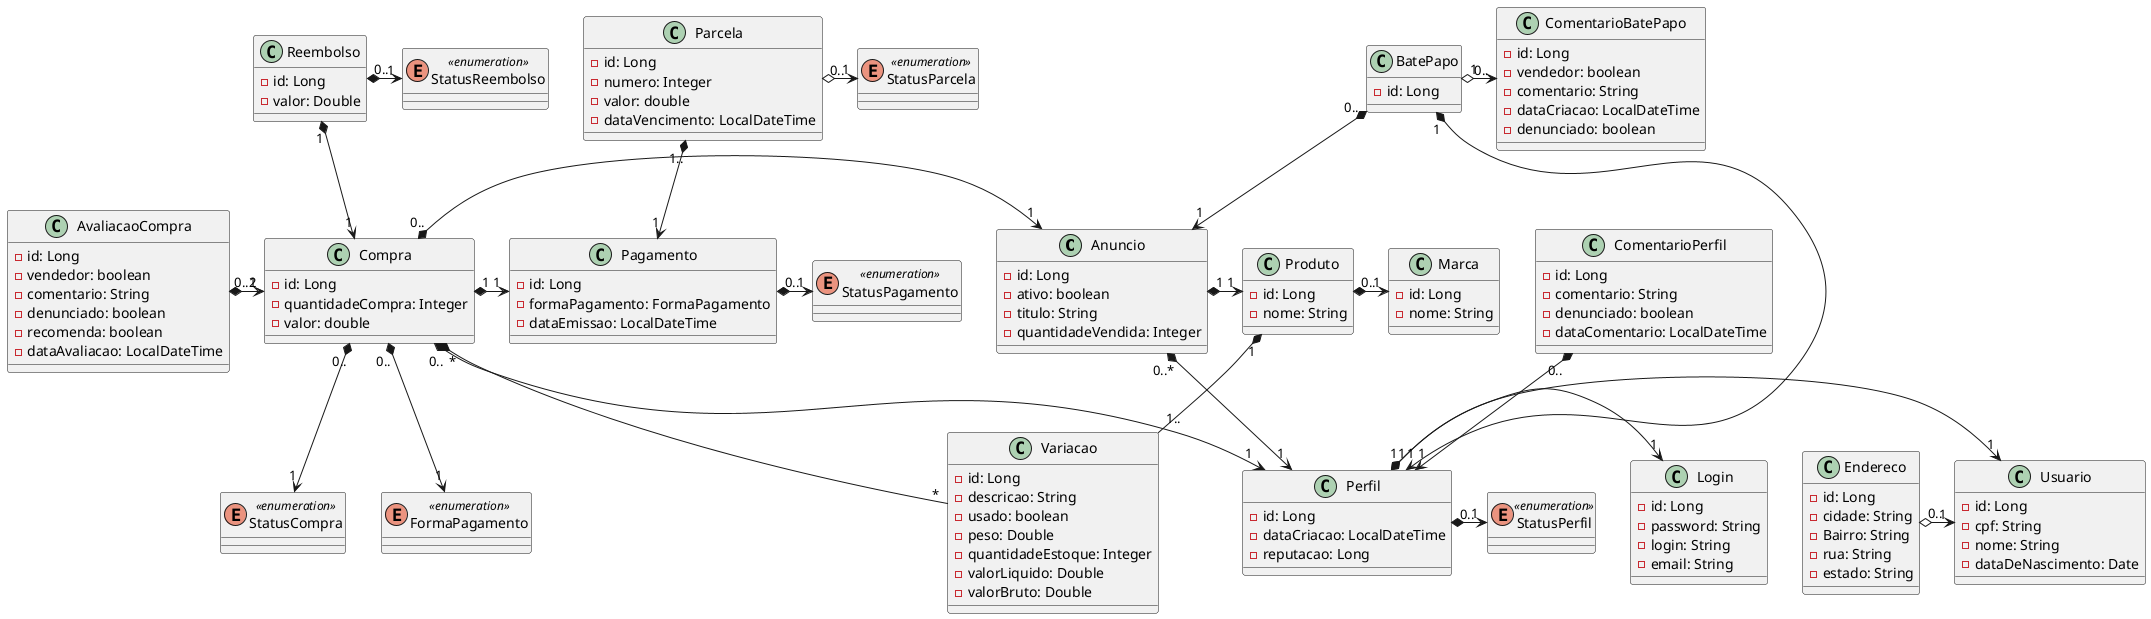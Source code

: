@startuml
'https://plantuml.com/class-diagram

class Anuncio {
  - id: Long
  - ativo: boolean
  - titulo: String
  - quantidadeVendida: Integer
}
class AvaliacaoCompra {
  - id: Long
  - vendedor: boolean
  - comentario: String
  - denunciado: boolean
  - recomenda: boolean
  - dataAvaliacao: LocalDateTime
}
class BatePapo {
  - id: Long
}
class ComentarioBatePapo {
  - id: Long
  - vendedor: boolean
  - comentario: String
  - dataCriacao: LocalDateTime
  - denunciado: boolean
}
class ComentarioPerfil {
  - id: Long
  - comentario: String
  - denunciado: boolean
  - dataComentario: LocalDateTime
}
class Compra {
  - id: Long
  - quantidadeCompra: Integer
  - valor: double
}

class Endereco {
  - id: Long
  - cidade: String
  - Bairro: String
  - rua: String
  - estado: String
}
class Login {
  - id: Long
  - password: String
  - login: String
  - email: String
}
class Marca {
  - id: Long
  - nome: String
}
class Pagamento {
 - id: Long
 - formaPagamento: FormaPagamento
 -  dataEmissao: LocalDateTime
}
class Parcela {
  - id: Long
  - numero: Integer
  - valor: double
  - dataVencimento: LocalDateTime
}
class Perfil {
  - id: Long
  - dataCriacao: LocalDateTime
  - reputacao: Long
}
class Produto {
  - id: Long
  - nome: String
}

class Reembolso {
  - id: Long
  - valor: Double
}
class Usuario {
  - id: Long
  - cpf: String
  - nome: String
  - dataDeNascimento: Date
}
class Variacao {
  - id: Long
  - descricao: String
  - usado: boolean
  - peso: Double
  - quantidadeEstoque: Integer
  - valorLiquido: Double
  - valorBruto: Double
}


enum FormaPagamento << enumeration >>
enum StatusCompra << enumeration >>
enum StatusPagamento << enumeration >>
enum StatusParcela << enumeration >>
enum StatusPerfil << enumeration >>
enum StatusReembolso << enumeration >>

    Anuncio "0..*" *--> "1" Perfil
    Anuncio "1" *-> "1" Produto
    Produto "0.." *-> "1" Marca
    ComentarioPerfil "0.." *--> "1" Perfil
    Perfil "1" *-> "1" Login
    Perfil "1" *-> "1" Usuario
    Endereco "0.." o-> "1" Usuario
    Produto "1" *-- "1.." Variacao
    Compra "*" *-- "*" Variacao
    Compra "0.." *--> "1" Perfil
    Compra "0.." *-> "1" Anuncio
    Compra "1" *-> "1" Pagamento
    Parcela "1.." *--> "1" Pagamento
    BatePapo "0.." *--> "1" Anuncio
    BatePapo "1" *-> "1" Perfil
    BatePapo "1" o-> "0.." ComentarioBatePapo
    AvaliacaoCompra "0..2" *-> "1" Compra
    Reembolso "1" *--> "1" Compra
    Parcela "0.." o-> "1" StatusParcela
    Compra "0.." *--> "1" StatusCompra
    Perfil "0.." *-> "1" StatusPerfil
    Pagamento "0.." *-> "1" StatusPagamento
    Compra "0.." *--> "1" FormaPagamento
    Reembolso "0.." *-> "1" StatusReembolso
@enduml